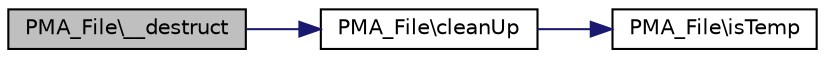 digraph G
{
  edge [fontname="Helvetica",fontsize="10",labelfontname="Helvetica",labelfontsize="10"];
  node [fontname="Helvetica",fontsize="10",shape=record];
  rankdir="LR";
  Node1 [label="PMA_File\\__destruct",height=0.2,width=0.4,color="black", fillcolor="grey75", style="filled" fontcolor="black"];
  Node1 -> Node2 [color="midnightblue",fontsize="10",style="solid",fontname="Helvetica"];
  Node2 [label="PMA_File\\cleanUp",height=0.2,width=0.4,color="black", fillcolor="white", style="filled",URL="$classPMA__File.html#a6e00f16bc06dc599a24b745d223032b2",tooltip="deletes file if it is temporary, usally from a moved upload file"];
  Node2 -> Node3 [color="midnightblue",fontsize="10",style="solid",fontname="Helvetica"];
  Node3 [label="PMA_File\\isTemp",height=0.2,width=0.4,color="black", fillcolor="white", style="filled",URL="$classPMA__File.html#ae57f73bca3660dd59b14dac568d0d9e5",tooltip="checks or sets the temp flag for this file file objects with temp flags are deleted with object destr..."];
}
